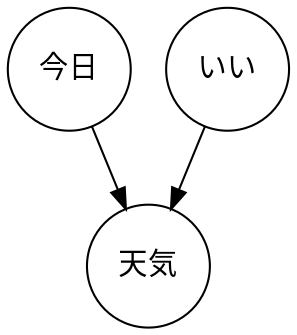 digraph {
	node [shape=circle]
	"今日" [label="今日"]
	"いい" [label="いい"]
	"天気" [label="天気"]
	"今日" -> "天気"
	"いい" -> "天気"
}
